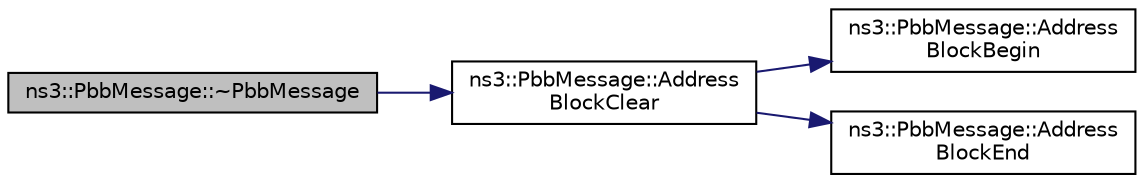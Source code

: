 digraph "ns3::PbbMessage::~PbbMessage"
{
 // LATEX_PDF_SIZE
  edge [fontname="Helvetica",fontsize="10",labelfontname="Helvetica",labelfontsize="10"];
  node [fontname="Helvetica",fontsize="10",shape=record];
  rankdir="LR";
  Node1 [label="ns3::PbbMessage::~PbbMessage",height=0.2,width=0.4,color="black", fillcolor="grey75", style="filled", fontcolor="black",tooltip=" "];
  Node1 -> Node2 [color="midnightblue",fontsize="10",style="solid",fontname="Helvetica"];
  Node2 [label="ns3::PbbMessage::Address\lBlockClear",height=0.2,width=0.4,color="black", fillcolor="white", style="filled",URL="$classns3_1_1_pbb_message.html#aa484e11d9b83ca8bb250dbc20392a6db",tooltip="Removes all address blocks from this message."];
  Node2 -> Node3 [color="midnightblue",fontsize="10",style="solid",fontname="Helvetica"];
  Node3 [label="ns3::PbbMessage::Address\lBlockBegin",height=0.2,width=0.4,color="black", fillcolor="white", style="filled",URL="$classns3_1_1_pbb_message.html#a389f90196ba0745c85d0d4c3634a9a7a",tooltip=" "];
  Node2 -> Node4 [color="midnightblue",fontsize="10",style="solid",fontname="Helvetica"];
  Node4 [label="ns3::PbbMessage::Address\lBlockEnd",height=0.2,width=0.4,color="black", fillcolor="white", style="filled",URL="$classns3_1_1_pbb_message.html#a4345c092167c0e61584a7bbe2f5e73cb",tooltip=" "];
}
